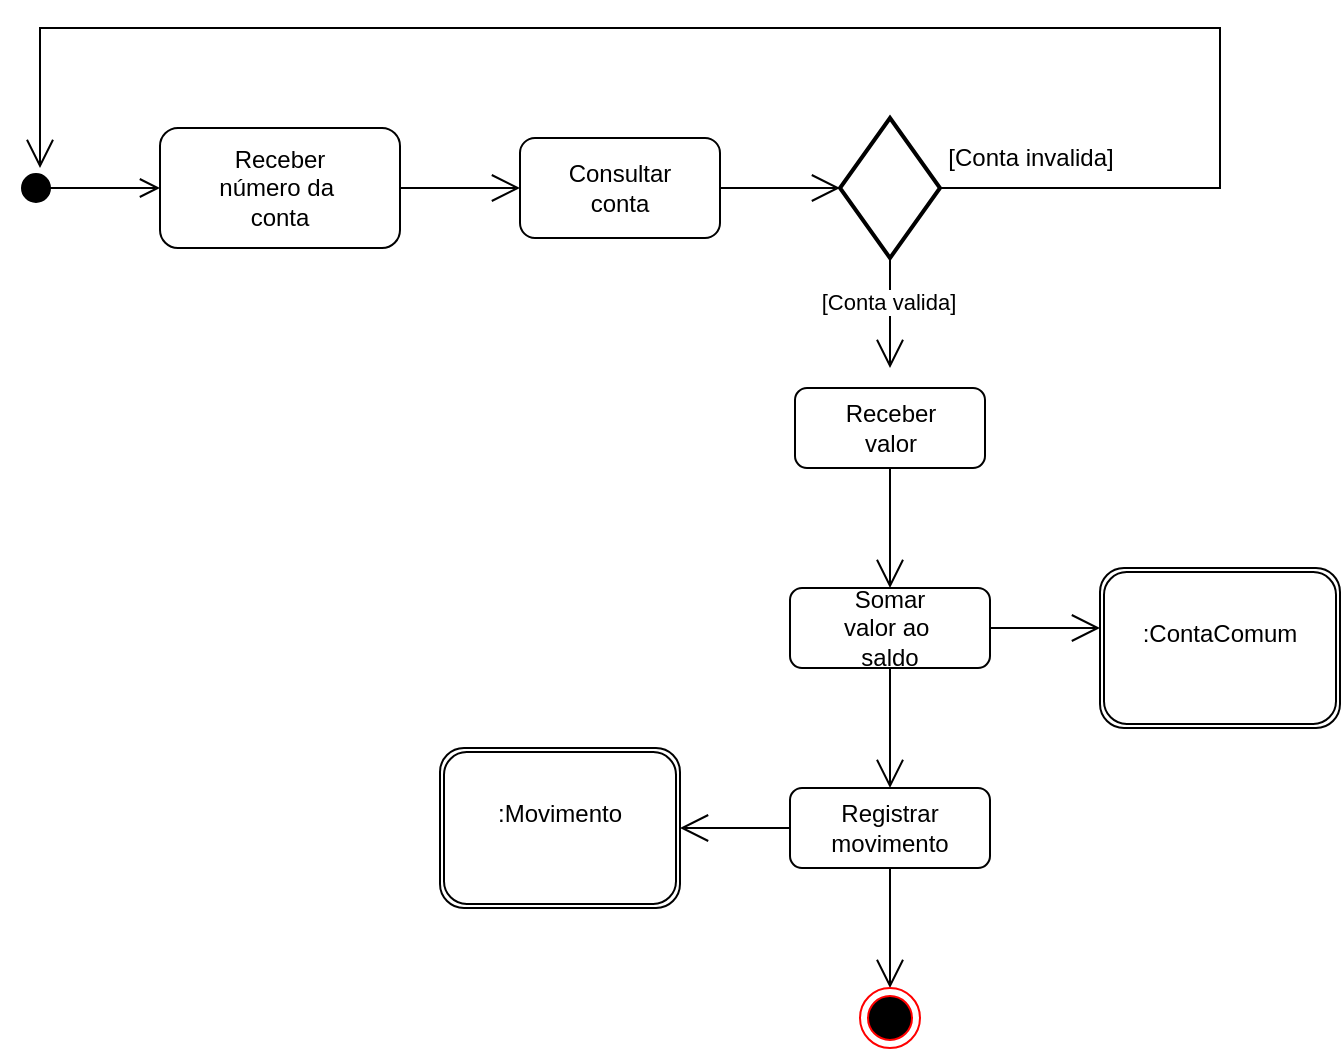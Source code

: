 <mxfile version="22.1.11" type="github">
  <diagram name="Página-1" id="2cvBoJemqjB4K-6M_sGw">
    <mxGraphModel dx="1386" dy="793" grid="1" gridSize="10" guides="1" tooltips="1" connect="1" arrows="1" fold="1" page="1" pageScale="1" pageWidth="827" pageHeight="1169" math="0" shadow="0">
      <root>
        <mxCell id="0" />
        <mxCell id="1" parent="0" />
        <mxCell id="lMi0b551m4gojyaEcMPy-1" value="" style="html=1;verticalAlign=bottom;startArrow=circle;startFill=1;endArrow=open;startSize=6;endSize=8;curved=0;rounded=0;" edge="1" parent="1" target="lMi0b551m4gojyaEcMPy-2">
          <mxGeometry width="80" relative="1" as="geometry">
            <mxPoint x="70" y="160" as="sourcePoint" />
            <mxPoint x="130" y="160" as="targetPoint" />
          </mxGeometry>
        </mxCell>
        <mxCell id="lMi0b551m4gojyaEcMPy-2" value="Receber&lt;br&gt;número da&amp;nbsp;&lt;br&gt;conta" style="rounded=1;whiteSpace=wrap;html=1;" vertex="1" parent="1">
          <mxGeometry x="140" y="130" width="120" height="60" as="geometry" />
        </mxCell>
        <mxCell id="lMi0b551m4gojyaEcMPy-3" value="" style="endArrow=open;endFill=1;endSize=12;html=1;rounded=0;exitX=1;exitY=0.5;exitDx=0;exitDy=0;" edge="1" parent="1" source="lMi0b551m4gojyaEcMPy-2">
          <mxGeometry width="160" relative="1" as="geometry">
            <mxPoint x="330" y="270" as="sourcePoint" />
            <mxPoint x="320" y="160" as="targetPoint" />
          </mxGeometry>
        </mxCell>
        <mxCell id="lMi0b551m4gojyaEcMPy-4" value="Consultar&lt;br&gt;conta" style="rounded=1;whiteSpace=wrap;html=1;" vertex="1" parent="1">
          <mxGeometry x="320" y="135" width="100" height="50" as="geometry" />
        </mxCell>
        <mxCell id="lMi0b551m4gojyaEcMPy-6" value="" style="strokeWidth=2;html=1;shape=mxgraph.flowchart.decision;whiteSpace=wrap;" vertex="1" parent="1">
          <mxGeometry x="480" y="125" width="50" height="70" as="geometry" />
        </mxCell>
        <mxCell id="lMi0b551m4gojyaEcMPy-7" value="" style="endArrow=open;endFill=1;endSize=12;html=1;rounded=0;exitX=1;exitY=0.5;exitDx=0;exitDy=0;entryX=0;entryY=0.5;entryDx=0;entryDy=0;entryPerimeter=0;" edge="1" parent="1" source="lMi0b551m4gojyaEcMPy-4" target="lMi0b551m4gojyaEcMPy-6">
          <mxGeometry width="160" relative="1" as="geometry">
            <mxPoint x="330" y="410" as="sourcePoint" />
            <mxPoint x="490" y="410" as="targetPoint" />
          </mxGeometry>
        </mxCell>
        <mxCell id="lMi0b551m4gojyaEcMPy-8" value="" style="endArrow=open;endFill=1;endSize=12;html=1;rounded=0;exitX=1;exitY=0.5;exitDx=0;exitDy=0;exitPerimeter=0;" edge="1" parent="1" source="lMi0b551m4gojyaEcMPy-6">
          <mxGeometry width="160" relative="1" as="geometry">
            <mxPoint x="330" y="410" as="sourcePoint" />
            <mxPoint x="80" y="150" as="targetPoint" />
            <Array as="points">
              <mxPoint x="670" y="160" />
              <mxPoint x="670" y="80" />
              <mxPoint x="80" y="80" />
            </Array>
          </mxGeometry>
        </mxCell>
        <mxCell id="lMi0b551m4gojyaEcMPy-10" value="[Conta invalida]" style="text;html=1;align=center;verticalAlign=middle;resizable=0;points=[];autosize=1;strokeColor=none;fillColor=none;" vertex="1" parent="1">
          <mxGeometry x="520" y="130" width="110" height="30" as="geometry" />
        </mxCell>
        <mxCell id="lMi0b551m4gojyaEcMPy-11" value="" style="endArrow=open;endFill=1;endSize=12;html=1;rounded=0;exitX=0.5;exitY=1;exitDx=0;exitDy=0;exitPerimeter=0;" edge="1" parent="1" source="lMi0b551m4gojyaEcMPy-6">
          <mxGeometry width="160" relative="1" as="geometry">
            <mxPoint x="330" y="410" as="sourcePoint" />
            <mxPoint x="505" y="250" as="targetPoint" />
          </mxGeometry>
        </mxCell>
        <mxCell id="lMi0b551m4gojyaEcMPy-13" value="[Conta valida]" style="edgeLabel;html=1;align=center;verticalAlign=middle;resizable=0;points=[];" vertex="1" connectable="0" parent="lMi0b551m4gojyaEcMPy-11">
          <mxGeometry x="-0.2" y="-1" relative="1" as="geometry">
            <mxPoint as="offset" />
          </mxGeometry>
        </mxCell>
        <mxCell id="lMi0b551m4gojyaEcMPy-12" value="Receber &lt;br&gt;valor" style="rounded=1;whiteSpace=wrap;html=1;" vertex="1" parent="1">
          <mxGeometry x="457.5" y="260" width="95" height="40" as="geometry" />
        </mxCell>
        <mxCell id="lMi0b551m4gojyaEcMPy-14" value="Somar&lt;br&gt;valor ao&amp;nbsp;&lt;br&gt;saldo" style="rounded=1;whiteSpace=wrap;html=1;" vertex="1" parent="1">
          <mxGeometry x="455" y="360" width="100" height="40" as="geometry" />
        </mxCell>
        <mxCell id="lMi0b551m4gojyaEcMPy-15" value="" style="endArrow=open;endFill=1;endSize=12;html=1;rounded=0;exitX=0.5;exitY=1;exitDx=0;exitDy=0;entryX=0.5;entryY=0;entryDx=0;entryDy=0;" edge="1" parent="1" source="lMi0b551m4gojyaEcMPy-12" target="lMi0b551m4gojyaEcMPy-14">
          <mxGeometry width="160" relative="1" as="geometry">
            <mxPoint x="330" y="410" as="sourcePoint" />
            <mxPoint x="490" y="410" as="targetPoint" />
          </mxGeometry>
        </mxCell>
        <mxCell id="lMi0b551m4gojyaEcMPy-16" value="" style="endArrow=open;endFill=1;endSize=12;html=1;rounded=0;exitX=1;exitY=0.5;exitDx=0;exitDy=0;entryX=0;entryY=0.5;entryDx=0;entryDy=0;" edge="1" parent="1" source="lMi0b551m4gojyaEcMPy-14">
          <mxGeometry width="160" relative="1" as="geometry">
            <mxPoint x="330" y="410" as="sourcePoint" />
            <mxPoint x="610" y="380" as="targetPoint" />
          </mxGeometry>
        </mxCell>
        <mxCell id="lMi0b551m4gojyaEcMPy-19" value="" style="endArrow=open;endFill=1;endSize=12;html=1;rounded=0;exitX=0.5;exitY=1;exitDx=0;exitDy=0;" edge="1" parent="1" source="lMi0b551m4gojyaEcMPy-14">
          <mxGeometry width="160" relative="1" as="geometry">
            <mxPoint x="330" y="290" as="sourcePoint" />
            <mxPoint x="505" y="460" as="targetPoint" />
          </mxGeometry>
        </mxCell>
        <mxCell id="lMi0b551m4gojyaEcMPy-21" value="Registrar&lt;br&gt;movimento" style="rounded=1;whiteSpace=wrap;html=1;" vertex="1" parent="1">
          <mxGeometry x="455" y="460" width="100" height="40" as="geometry" />
        </mxCell>
        <mxCell id="lMi0b551m4gojyaEcMPy-25" value="" style="endArrow=open;endFill=1;endSize=12;html=1;rounded=0;exitX=0.5;exitY=1;exitDx=0;exitDy=0;" edge="1" parent="1" source="lMi0b551m4gojyaEcMPy-21">
          <mxGeometry width="160" relative="1" as="geometry">
            <mxPoint x="330" y="410" as="sourcePoint" />
            <mxPoint x="505" y="560" as="targetPoint" />
          </mxGeometry>
        </mxCell>
        <mxCell id="lMi0b551m4gojyaEcMPy-26" value="" style="ellipse;html=1;shape=endState;fillColor=#000000;strokeColor=#ff0000;" vertex="1" parent="1">
          <mxGeometry x="490" y="560" width="30" height="30" as="geometry" />
        </mxCell>
        <mxCell id="lMi0b551m4gojyaEcMPy-27" value="" style="endArrow=open;endFill=1;endSize=12;html=1;rounded=0;exitX=0;exitY=0.5;exitDx=0;exitDy=0;entryX=1;entryY=0.5;entryDx=0;entryDy=0;" edge="1" parent="1" source="lMi0b551m4gojyaEcMPy-21" target="lMi0b551m4gojyaEcMPy-30">
          <mxGeometry width="160" relative="1" as="geometry">
            <mxPoint x="330" y="410" as="sourcePoint" />
            <mxPoint x="360" y="480" as="targetPoint" />
          </mxGeometry>
        </mxCell>
        <mxCell id="lMi0b551m4gojyaEcMPy-29" value=":ContaComum&lt;br&gt;&lt;br&gt;" style="shape=ext;double=1;rounded=1;whiteSpace=wrap;html=1;" vertex="1" parent="1">
          <mxGeometry x="610" y="350" width="120" height="80" as="geometry" />
        </mxCell>
        <mxCell id="lMi0b551m4gojyaEcMPy-30" value=":Movimento&lt;br&gt;&lt;br&gt;" style="shape=ext;double=1;rounded=1;whiteSpace=wrap;html=1;" vertex="1" parent="1">
          <mxGeometry x="280" y="440" width="120" height="80" as="geometry" />
        </mxCell>
      </root>
    </mxGraphModel>
  </diagram>
</mxfile>
